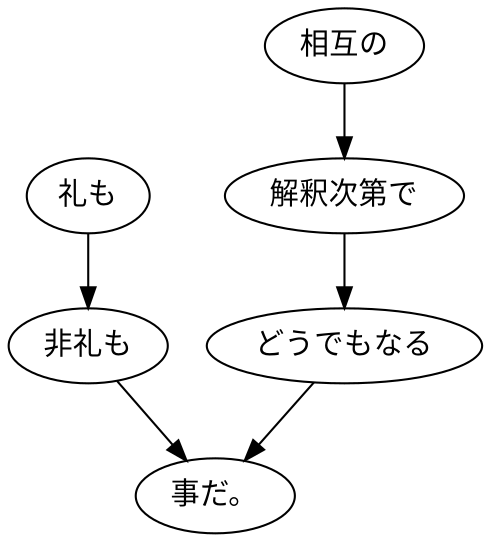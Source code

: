 digraph graph2216 {
	node0 [label="礼も"];
	node1 [label="非礼も"];
	node2 [label="相互の"];
	node3 [label="解釈次第で"];
	node4 [label="どうでもなる"];
	node5 [label="事だ。"];
	node0 -> node1;
	node1 -> node5;
	node2 -> node3;
	node3 -> node4;
	node4 -> node5;
}
